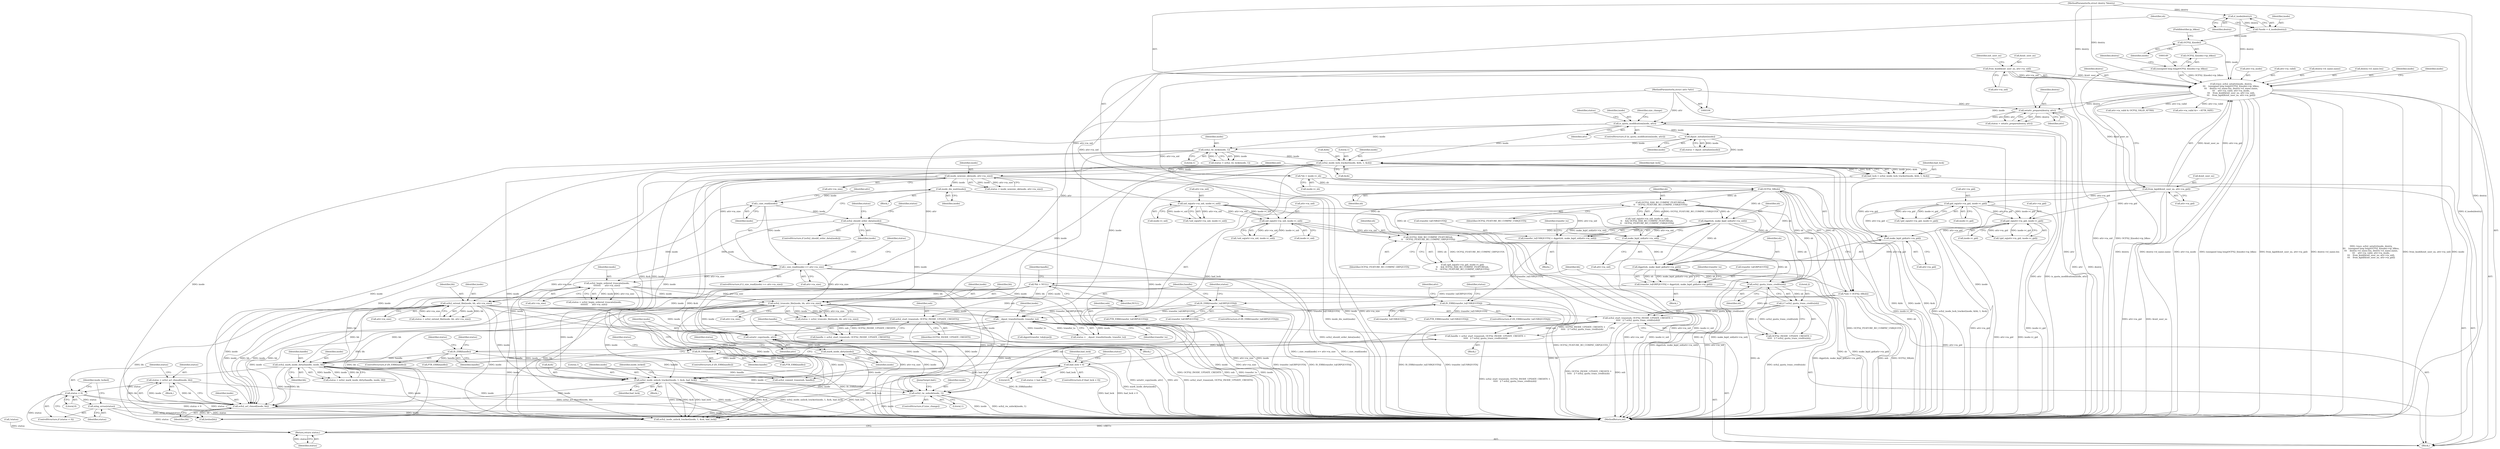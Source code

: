 digraph "1_linux_28f5a8a7c033cbf3e32277f4cc9c6afd74f05300@API" {
"1000583" [label="(Call,status = ocfs2_acl_chmod(inode, bh))"];
"1000585" [label="(Call,ocfs2_acl_chmod(inode, bh))"];
"1000309" [label="(Call,ocfs2_begin_ordered_truncate(inode,\n\t\t\t\t\t\t\t\t      attr->ia_size))"];
"1000304" [label="(Call,ocfs2_should_order_data(inode))"];
"1000297" [label="(Call,i_size_read(inode))"];
"1000293" [label="(Call,inode_dio_wait(inode))"];
"1000285" [label="(Call,inode_newsize_ok(inode, attr->ia_size))"];
"1000253" [label="(Call,ocfs2_inode_lock_tracker(inode, &bh, 1, &oh))"];
"1000217" [label="(Call,dquot_initialize(inode))"];
"1000211" [label="(Call,is_quota_modification(inode, attr))"];
"1000145" [label="(Call,trace_ocfs2_setattr(inode, dentry,\n\t\t\t    (unsigned long long)OCFS2_I(inode)->ip_blkno,\n\t\t\t    dentry->d_name.len, dentry->d_name.name,\n\t\t\t    attr->ia_valid, attr->ia_mode,\n\t\t\t    from_kuid(&init_user_ns, attr->ia_uid),\n\t\t\t    from_kgid(&init_user_ns, attr->ia_gid)))"];
"1000151" [label="(Call,OCFS2_I(inode))"];
"1000118" [label="(Call,*inode = d_inode(dentry))"];
"1000120" [label="(Call,d_inode(dentry))"];
"1000105" [label="(MethodParameterIn,struct dentry *dentry)"];
"1000148" [label="(Call,(unsigned long long)OCFS2_I(inode)->ip_blkno)"];
"1000170" [label="(Call,from_kuid(&init_user_ns, attr->ia_uid))"];
"1000176" [label="(Call,from_kgid(&init_user_ns, attr->ia_gid))"];
"1000203" [label="(Call,setattr_prepare(dentry, attr))"];
"1000106" [label="(MethodParameterIn,struct iattr *attr)"];
"1000240" [label="(Call,ocfs2_rw_lock(inode, 1))"];
"1000296" [label="(Call,i_size_read(inode) >= attr->ia_size)"];
"1000556" [label="(Call,ocfs2_rw_unlock(inode, 1))"];
"1000328" [label="(Call,ocfs2_extend_file(inode, bh, attr->ia_size))"];
"1000134" [label="(Call,*bh = NULL)"];
"1000524" [label="(Call,ocfs2_mark_inode_dirty(handle, inode, bh))"];
"1000479" [label="(Call,IS_ERR(handle))"];
"1000468" [label="(Call,handle = ocfs2_start_trans(osb, OCFS2_INODE_UPDATE_CREDITS +\n\t\t\t\t\t   2 * ocfs2_quota_trans_credits(sb)))"];
"1000470" [label="(Call,ocfs2_start_trans(osb, OCFS2_INODE_UPDATE_CREDITS +\n\t\t\t\t\t   2 * ocfs2_quota_trans_credits(sb)))"];
"1000129" [label="(Call,*osb = OCFS2_SB(sb))"];
"1000131" [label="(Call,OCFS2_SB(sb))"];
"1000123" [label="(Call,*sb = inode->i_sb)"];
"1000474" [label="(Call,2 * ocfs2_quota_trans_credits(sb))"];
"1000476" [label="(Call,ocfs2_quota_trans_credits(sb))"];
"1000441" [label="(Call,OCFS2_HAS_RO_COMPAT_FEATURE(sb,\n\t\t    OCFS2_FEATURE_RO_COMPAT_GRPQUOTA))"];
"1000398" [label="(Call,OCFS2_HAS_RO_COMPAT_FEATURE(sb,\n\t\t    OCFS2_FEATURE_RO_COMPAT_USRQUOTA))"];
"1000406" [label="(Call,dqget(sb, make_kqid_uid(attr->ia_uid)))"];
"1000408" [label="(Call,make_kqid_uid(attr->ia_uid))"];
"1000360" [label="(Call,uid_eq(attr->ia_uid, inode->i_uid))"];
"1000391" [label="(Call,uid_eq(attr->ia_uid, inode->i_uid))"];
"1000449" [label="(Call,dqget(sb, make_kqid_gid(attr->ia_gid)))"];
"1000451" [label="(Call,make_kqid_gid(attr->ia_gid))"];
"1000374" [label="(Call,gid_eq(attr->ia_gid, inode->i_gid))"];
"1000434" [label="(Call,gid_eq(attr->ia_gid, inode->i_gid))"];
"1000507" [label="(Call,IS_ERR(handle))"];
"1000501" [label="(Call,handle = ocfs2_start_trans(osb, OCFS2_INODE_UPDATE_CREDITS))"];
"1000503" [label="(Call,ocfs2_start_trans(osb, OCFS2_INODE_UPDATE_CREDITS))"];
"1000520" [label="(Call,mark_inode_dirty(inode))"];
"1000517" [label="(Call,setattr_copy(inode, attr))"];
"1000491" [label="(Call,__dquot_transfer(inode, transfer_to))"];
"1000319" [label="(Call,ocfs2_truncate_file(inode, bh, attr->ia_size))"];
"1000456" [label="(Call,IS_ERR(transfer_to[GRPQUOTA]))"];
"1000445" [label="(Call,transfer_to[GRPQUOTA] = dqget(sb, make_kqid_gid(attr->ia_gid)))"];
"1000413" [label="(Call,IS_ERR(transfer_to[USRQUOTA]))"];
"1000402" [label="(Call,transfer_to[USRQUOTA] = dqget(sb, make_kqid_uid(attr->ia_uid)))"];
"1000544" [label="(Call,ocfs2_inode_unlock_tracker(inode, 1, &oh, had_lock))"];
"1000261" [label="(Call,had_lock < 0)"];
"1000251" [label="(Call,had_lock = ocfs2_inode_lock_tracker(inode, &bh, 1, &oh))"];
"1000589" [label="(Call,status < 0)"];
"1000592" [label="(Call,mlog_errno(status))"];
"1000604" [label="(Return,return status;)"];
"1000251" [label="(Call,had_lock = ocfs2_inode_lock_tracker(inode, &bh, 1, &oh))"];
"1000331" [label="(Call,attr->ia_size)"];
"1000105" [label="(MethodParameterIn,struct dentry *dentry)"];
"1000506" [label="(ControlStructure,if (IS_ERR(handle)))"];
"1000374" [label="(Call,gid_eq(attr->ia_gid, inode->i_gid))"];
"1000391" [label="(Call,uid_eq(attr->ia_uid, inode->i_uid))"];
"1000124" [label="(Identifier,sb)"];
"1000131" [label="(Call,OCFS2_SB(sb))"];
"1000502" [label="(Identifier,handle)"];
"1000171" [label="(Call,&init_user_ns)"];
"1000490" [label="(Identifier,status)"];
"1000107" [label="(Block,)"];
"1000470" [label="(Call,ocfs2_start_trans(osb, OCFS2_INODE_UPDATE_CREDITS +\n\t\t\t\t\t   2 * ocfs2_quota_trans_credits(sb)))"];
"1000359" [label="(Call,!uid_eq(attr->ia_uid, inode->i_uid))"];
"1000569" [label="(Call,dqput(transfer_to[qtype]))"];
"1000478" [label="(ControlStructure,if (IS_ERR(handle)))"];
"1000585" [label="(Call,ocfs2_acl_chmod(inode, bh))"];
"1000297" [label="(Call,i_size_read(inode))"];
"1000389" [label="(Call,!uid_eq(attr->ia_uid, inode->i_uid)\n\t\t    && OCFS2_HAS_RO_COMPAT_FEATURE(sb,\n\t\t    OCFS2_FEATURE_RO_COMPAT_USRQUOTA))"];
"1000604" [label="(Return,return status;)"];
"1000303" [label="(ControlStructure,if (ocfs2_should_order_data(inode)))"];
"1000373" [label="(Call,!gid_eq(attr->ia_gid, inode->i_gid))"];
"1000296" [label="(Call,i_size_read(inode) >= attr->ia_size)"];
"1000419" [label="(Identifier,status)"];
"1000258" [label="(Call,&oh)"];
"1000125" [label="(Call,inode->i_sb)"];
"1000375" [label="(Call,attr->ia_gid)"];
"1000252" [label="(Identifier,had_lock)"];
"1000151" [label="(Call,OCFS2_I(inode))"];
"1000483" [label="(Identifier,status)"];
"1000176" [label="(Call,from_kgid(&init_user_ns, attr->ia_gid))"];
"1000130" [label="(Identifier,osb)"];
"1000500" [label="(Block,)"];
"1000150" [label="(Call,OCFS2_I(inode)->ip_blkno)"];
"1000309" [label="(Call,ocfs2_begin_ordered_truncate(inode,\n\t\t\t\t\t\t\t\t      attr->ia_size))"];
"1000545" [label="(Identifier,inode)"];
"1000135" [label="(Identifier,bh)"];
"1000451" [label="(Call,make_kqid_gid(attr->ia_gid))"];
"1000596" [label="(Call,ocfs2_inode_unlock_tracker(inode, 1, &oh, had_lock))"];
"1000145" [label="(Call,trace_ocfs2_setattr(inode, dentry,\n\t\t\t    (unsigned long long)OCFS2_I(inode)->ip_blkno,\n\t\t\t    dentry->d_name.len, dentry->d_name.name,\n\t\t\t    attr->ia_valid, attr->ia_mode,\n\t\t\t    from_kuid(&init_user_ns, attr->ia_uid),\n\t\t\t    from_kgid(&init_user_ns, attr->ia_gid)))"];
"1000167" [label="(Call,attr->ia_mode)"];
"1000390" [label="(Call,!uid_eq(attr->ia_uid, inode->i_uid))"];
"1000395" [label="(Call,inode->i_uid)"];
"1000399" [label="(Identifier,sb)"];
"1000241" [label="(Identifier,inode)"];
"1000215" [label="(Call,status = dquot_initialize(inode))"];
"1000420" [label="(Call,PTR_ERR(transfer_to[USRQUOTA]))"];
"1000266" [label="(Identifier,status)"];
"1000558" [label="(Literal,1)"];
"1000588" [label="(ControlStructure,if (status < 0))"];
"1000177" [label="(Call,&init_user_ns)"];
"1000445" [label="(Call,transfer_to[GRPQUOTA] = dqget(sb, make_kqid_gid(attr->ia_gid)))"];
"1000263" [label="(Literal,0)"];
"1000305" [label="(Identifier,inode)"];
"1000194" [label="(Call,attr->ia_valid & OCFS2_VALID_ATTRS)"];
"1000330" [label="(Identifier,bh)"];
"1000441" [label="(Call,OCFS2_HAS_RO_COMPAT_FEATURE(sb,\n\t\t    OCFS2_FEATURE_RO_COMPAT_GRPQUOTA))"];
"1000484" [label="(Call,PTR_ERR(handle))"];
"1000282" [label="(Block,)"];
"1000285" [label="(Call,inode_newsize_ok(inode, attr->ia_size))"];
"1000408" [label="(Call,make_kqid_uid(attr->ia_uid))"];
"1000164" [label="(Call,attr->ia_valid)"];
"1000584" [label="(Identifier,status)"];
"1000520" [label="(Call,mark_inode_dirty(inode))"];
"1000554" [label="(ControlStructure,if (size_change))"];
"1000476" [label="(Call,ocfs2_quota_trans_credits(sb))"];
"1000412" [label="(ControlStructure,if (IS_ERR(transfer_to[USRQUOTA])))"];
"1000213" [label="(Identifier,attr)"];
"1000409" [label="(Call,attr->ia_uid)"];
"1000519" [label="(Identifier,attr)"];
"1000159" [label="(Call,dentry->d_name.name)"];
"1000457" [label="(Call,transfer_to[GRPQUOTA])"];
"1000438" [label="(Call,inode->i_gid)"];
"1000443" [label="(Identifier,OCFS2_FEATURE_RO_COMPAT_GRPQUOTA)"];
"1000559" [label="(JumpTarget,bail:)"];
"1000392" [label="(Call,attr->ia_uid)"];
"1000469" [label="(Identifier,handle)"];
"1000591" [label="(Literal,0)"];
"1000556" [label="(Call,ocfs2_rw_unlock(inode, 1))"];
"1000311" [label="(Call,attr->ia_size)"];
"1000265" [label="(Call,status = had_lock)"];
"1000255" [label="(Call,&bh)"];
"1000187" [label="(Call,attr->ia_valid &= ~ATTR_SIZE)"];
"1000435" [label="(Call,attr->ia_gid)"];
"1000551" [label="(Identifier,inode_locked)"];
"1000204" [label="(Identifier,dentry)"];
"1000480" [label="(Identifier,handle)"];
"1000308" [label="(Identifier,status)"];
"1000119" [label="(Identifier,inode)"];
"1000295" [label="(ControlStructure,if (i_size_read(inode) >= attr->ia_size))"];
"1000489" [label="(Call,status = __dquot_transfer(inode, transfer_to))"];
"1000434" [label="(Call,gid_eq(attr->ia_gid, inode->i_gid))"];
"1000501" [label="(Call,handle = ocfs2_start_trans(osb, OCFS2_INODE_UPDATE_CREDITS))"];
"1000606" [label="(MethodReturn,int)"];
"1000518" [label="(Identifier,inode)"];
"1000329" [label="(Identifier,inode)"];
"1000260" [label="(ControlStructure,if (had_lock < 0))"];
"1000154" [label="(Call,dentry->d_name.len)"];
"1000293" [label="(Call,inode_dio_wait(inode))"];
"1000414" [label="(Call,transfer_to[USRQUOTA])"];
"1000307" [label="(Call,status = ocfs2_begin_ordered_truncate(inode,\n\t\t\t\t\t\t\t\t      attr->ia_size))"];
"1000592" [label="(Call,mlog_errno(status))"];
"1000477" [label="(Identifier,sb)"];
"1000152" [label="(Identifier,inode)"];
"1000455" [label="(ControlStructure,if (IS_ERR(transfer_to[GRPQUOTA])))"];
"1000595" [label="(Identifier,inode_locked)"];
"1000300" [label="(Identifier,attr)"];
"1000240" [label="(Call,ocfs2_rw_lock(inode, 1))"];
"1000582" [label="(Block,)"];
"1000212" [label="(Identifier,inode)"];
"1000304" [label="(Call,ocfs2_should_order_data(inode))"];
"1000153" [label="(FieldIdentifier,ip_blkno)"];
"1000475" [label="(Literal,2)"];
"1000527" [label="(Identifier,bh)"];
"1000575" [label="(Call,!status)"];
"1000433" [label="(Call,!gid_eq(attr->ia_gid, inode->i_gid))"];
"1000121" [label="(Identifier,dentry)"];
"1000146" [label="(Identifier,inode)"];
"1000526" [label="(Identifier,inode)"];
"1000505" [label="(Identifier,OCFS2_INODE_UPDATE_CREDITS)"];
"1000120" [label="(Call,d_inode(dentry))"];
"1000310" [label="(Identifier,inode)"];
"1000224" [label="(Identifier,size_change)"];
"1000535" [label="(Call,ocfs2_commit_trans(osb, handle))"];
"1000185" [label="(Identifier,inode)"];
"1000479" [label="(Call,IS_ERR(handle))"];
"1000547" [label="(Call,&oh)"];
"1000602" [label="(Call,brelse(bh))"];
"1000129" [label="(Call,*osb = OCFS2_SB(sb))"];
"1000218" [label="(Identifier,inode)"];
"1000361" [label="(Call,attr->ia_uid)"];
"1000492" [label="(Identifier,inode)"];
"1000522" [label="(Call,status = ocfs2_mark_inode_dirty(handle, inode, bh))"];
"1000261" [label="(Call,had_lock < 0)"];
"1000557" [label="(Identifier,inode)"];
"1000298" [label="(Identifier,inode)"];
"1000406" [label="(Call,dqget(sb, make_kqid_uid(attr->ia_uid)))"];
"1000456" [label="(Call,IS_ERR(transfer_to[GRPQUOTA]))"];
"1000503" [label="(Call,ocfs2_start_trans(osb, OCFS2_INODE_UPDATE_CREDITS))"];
"1000474" [label="(Call,2 * ocfs2_quota_trans_credits(sb))"];
"1000401" [label="(Block,)"];
"1000378" [label="(Call,inode->i_gid)"];
"1000493" [label="(Identifier,transfer_to)"];
"1000283" [label="(Call,status = inode_newsize_ok(inode, attr->ia_size))"];
"1000319" [label="(Call,ocfs2_truncate_file(inode, bh, attr->ia_size))"];
"1000106" [label="(MethodParameterIn,struct iattr *attr)"];
"1000134" [label="(Call,*bh = NULL)"];
"1000446" [label="(Call,transfer_to[GRPQUOTA])"];
"1000463" [label="(Call,PTR_ERR(transfer_to[GRPQUOTA]))"];
"1000271" [label="(Identifier,had_lock)"];
"1000504" [label="(Identifier,osb)"];
"1000398" [label="(Call,OCFS2_HAS_RO_COMPAT_FEATURE(sb,\n\t\t    OCFS2_FEATURE_RO_COMPAT_USRQUOTA))"];
"1000462" [label="(Identifier,status)"];
"1000586" [label="(Identifier,inode)"];
"1000147" [label="(Identifier,dentry)"];
"1000327" [label="(Identifier,status)"];
"1000472" [label="(Call,OCFS2_INODE_UPDATE_CREDITS +\n\t\t\t\t\t   2 * ocfs2_quota_trans_credits(sb))"];
"1000123" [label="(Call,*sb = inode->i_sb)"];
"1000148" [label="(Call,(unsigned long long)OCFS2_I(inode)->ip_blkno)"];
"1000238" [label="(Call,status = ocfs2_rw_lock(inode, 1))"];
"1000262" [label="(Identifier,had_lock)"];
"1000458" [label="(Identifier,transfer_to)"];
"1000605" [label="(Identifier,status)"];
"1000415" [label="(Identifier,transfer_to)"];
"1000326" [label="(Call,status = ocfs2_extend_file(inode, bh, attr->ia_size))"];
"1000442" [label="(Identifier,sb)"];
"1000299" [label="(Call,attr->ia_size)"];
"1000139" [label="(Identifier,handle)"];
"1000294" [label="(Identifier,inode)"];
"1000381" [label="(Block,)"];
"1000132" [label="(Identifier,sb)"];
"1000511" [label="(Identifier,status)"];
"1000257" [label="(Literal,1)"];
"1000525" [label="(Identifier,handle)"];
"1000136" [label="(Identifier,NULL)"];
"1000328" [label="(Call,ocfs2_extend_file(inode, bh, attr->ia_size))"];
"1000210" [label="(ControlStructure,if (is_quota_modification(inode, attr)))"];
"1000517" [label="(Call,setattr_copy(inode, attr))"];
"1000242" [label="(Literal,1)"];
"1000201" [label="(Call,status = setattr_prepare(dentry, attr))"];
"1000402" [label="(Call,transfer_to[USRQUOTA] = dqget(sb, make_kqid_uid(attr->ia_uid)))"];
"1000508" [label="(Identifier,handle)"];
"1000179" [label="(Call,attr->ia_gid)"];
"1000491" [label="(Call,__dquot_transfer(inode, transfer_to))"];
"1000178" [label="(Identifier,init_user_ns)"];
"1000471" [label="(Identifier,osb)"];
"1000320" [label="(Identifier,inode)"];
"1000118" [label="(Call,*inode = d_inode(dentry))"];
"1000450" [label="(Identifier,sb)"];
"1000589" [label="(Call,status < 0)"];
"1000593" [label="(Identifier,status)"];
"1000413" [label="(Call,IS_ERR(transfer_to[USRQUOTA]))"];
"1000507" [label="(Call,IS_ERR(handle))"];
"1000318" [label="(Identifier,status)"];
"1000521" [label="(Identifier,inode)"];
"1000317" [label="(Call,status = ocfs2_truncate_file(inode, bh, attr->ia_size))"];
"1000403" [label="(Call,transfer_to[USRQUOTA])"];
"1000549" [label="(Identifier,had_lock)"];
"1000286" [label="(Identifier,inode)"];
"1000216" [label="(Identifier,status)"];
"1000468" [label="(Call,handle = ocfs2_start_trans(osb, OCFS2_INODE_UPDATE_CREDITS +\n\t\t\t\t\t   2 * ocfs2_quota_trans_credits(sb)))"];
"1000583" [label="(Call,status = ocfs2_acl_chmod(inode, bh))"];
"1000205" [label="(Identifier,attr)"];
"1000360" [label="(Call,uid_eq(attr->ia_uid, inode->i_uid))"];
"1000364" [label="(Call,inode->i_uid)"];
"1000590" [label="(Identifier,status)"];
"1000287" [label="(Call,attr->ia_size)"];
"1000156" [label="(Identifier,dentry)"];
"1000512" [label="(Call,PTR_ERR(handle))"];
"1000587" [label="(Identifier,bh)"];
"1000444" [label="(Block,)"];
"1000253" [label="(Call,ocfs2_inode_lock_tracker(inode, &bh, 1, &oh))"];
"1000524" [label="(Call,ocfs2_mark_inode_dirty(handle, inode, bh))"];
"1000203" [label="(Call,setattr_prepare(dentry, attr))"];
"1000452" [label="(Call,attr->ia_gid)"];
"1000543" [label="(Block,)"];
"1000546" [label="(Literal,1)"];
"1000170" [label="(Call,from_kuid(&init_user_ns, attr->ia_uid))"];
"1000400" [label="(Identifier,OCFS2_FEATURE_RO_COMPAT_USRQUOTA)"];
"1000321" [label="(Identifier,bh)"];
"1000254" [label="(Identifier,inode)"];
"1000211" [label="(Call,is_quota_modification(inode, attr))"];
"1000523" [label="(Identifier,status)"];
"1000544" [label="(Call,ocfs2_inode_unlock_tracker(inode, 1, &oh, had_lock))"];
"1000173" [label="(Call,attr->ia_uid)"];
"1000322" [label="(Call,attr->ia_size)"];
"1000217" [label="(Call,dquot_initialize(inode))"];
"1000449" [label="(Call,dqget(sb, make_kqid_gid(attr->ia_gid)))"];
"1000432" [label="(Call,!gid_eq(attr->ia_gid, inode->i_gid)\n\t\t    && OCFS2_HAS_RO_COMPAT_FEATURE(sb,\n\t\t    OCFS2_FEATURE_RO_COMPAT_GRPQUOTA))"];
"1000429" [label="(Identifier,attr)"];
"1000407" [label="(Identifier,sb)"];
"1000583" -> "1000582"  [label="AST: "];
"1000583" -> "1000585"  [label="CFG: "];
"1000584" -> "1000583"  [label="AST: "];
"1000585" -> "1000583"  [label="AST: "];
"1000590" -> "1000583"  [label="CFG: "];
"1000583" -> "1000606"  [label="DDG: ocfs2_acl_chmod(inode, bh)"];
"1000585" -> "1000583"  [label="DDG: inode"];
"1000585" -> "1000583"  [label="DDG: bh"];
"1000583" -> "1000589"  [label="DDG: status"];
"1000585" -> "1000587"  [label="CFG: "];
"1000586" -> "1000585"  [label="AST: "];
"1000587" -> "1000585"  [label="AST: "];
"1000585" -> "1000606"  [label="DDG: inode"];
"1000309" -> "1000585"  [label="DDG: inode"];
"1000285" -> "1000585"  [label="DDG: inode"];
"1000556" -> "1000585"  [label="DDG: inode"];
"1000253" -> "1000585"  [label="DDG: inode"];
"1000328" -> "1000585"  [label="DDG: inode"];
"1000328" -> "1000585"  [label="DDG: bh"];
"1000524" -> "1000585"  [label="DDG: inode"];
"1000524" -> "1000585"  [label="DDG: bh"];
"1000544" -> "1000585"  [label="DDG: inode"];
"1000491" -> "1000585"  [label="DDG: inode"];
"1000319" -> "1000585"  [label="DDG: inode"];
"1000319" -> "1000585"  [label="DDG: bh"];
"1000240" -> "1000585"  [label="DDG: inode"];
"1000134" -> "1000585"  [label="DDG: bh"];
"1000585" -> "1000596"  [label="DDG: inode"];
"1000585" -> "1000602"  [label="DDG: bh"];
"1000309" -> "1000307"  [label="AST: "];
"1000309" -> "1000311"  [label="CFG: "];
"1000310" -> "1000309"  [label="AST: "];
"1000311" -> "1000309"  [label="AST: "];
"1000307" -> "1000309"  [label="CFG: "];
"1000309" -> "1000606"  [label="DDG: inode"];
"1000309" -> "1000606"  [label="DDG: attr->ia_size"];
"1000309" -> "1000307"  [label="DDG: inode"];
"1000309" -> "1000307"  [label="DDG: attr->ia_size"];
"1000304" -> "1000309"  [label="DDG: inode"];
"1000296" -> "1000309"  [label="DDG: attr->ia_size"];
"1000309" -> "1000319"  [label="DDG: inode"];
"1000309" -> "1000319"  [label="DDG: attr->ia_size"];
"1000309" -> "1000544"  [label="DDG: inode"];
"1000309" -> "1000556"  [label="DDG: inode"];
"1000309" -> "1000596"  [label="DDG: inode"];
"1000304" -> "1000303"  [label="AST: "];
"1000304" -> "1000305"  [label="CFG: "];
"1000305" -> "1000304"  [label="AST: "];
"1000308" -> "1000304"  [label="CFG: "];
"1000318" -> "1000304"  [label="CFG: "];
"1000304" -> "1000606"  [label="DDG: ocfs2_should_order_data(inode)"];
"1000297" -> "1000304"  [label="DDG: inode"];
"1000304" -> "1000319"  [label="DDG: inode"];
"1000297" -> "1000296"  [label="AST: "];
"1000297" -> "1000298"  [label="CFG: "];
"1000298" -> "1000297"  [label="AST: "];
"1000300" -> "1000297"  [label="CFG: "];
"1000297" -> "1000296"  [label="DDG: inode"];
"1000293" -> "1000297"  [label="DDG: inode"];
"1000297" -> "1000328"  [label="DDG: inode"];
"1000293" -> "1000282"  [label="AST: "];
"1000293" -> "1000294"  [label="CFG: "];
"1000294" -> "1000293"  [label="AST: "];
"1000298" -> "1000293"  [label="CFG: "];
"1000293" -> "1000606"  [label="DDG: inode_dio_wait(inode)"];
"1000285" -> "1000293"  [label="DDG: inode"];
"1000285" -> "1000283"  [label="AST: "];
"1000285" -> "1000287"  [label="CFG: "];
"1000286" -> "1000285"  [label="AST: "];
"1000287" -> "1000285"  [label="AST: "];
"1000283" -> "1000285"  [label="CFG: "];
"1000285" -> "1000606"  [label="DDG: inode"];
"1000285" -> "1000606"  [label="DDG: attr->ia_size"];
"1000285" -> "1000283"  [label="DDG: inode"];
"1000285" -> "1000283"  [label="DDG: attr->ia_size"];
"1000253" -> "1000285"  [label="DDG: inode"];
"1000285" -> "1000296"  [label="DDG: attr->ia_size"];
"1000285" -> "1000544"  [label="DDG: inode"];
"1000285" -> "1000556"  [label="DDG: inode"];
"1000285" -> "1000596"  [label="DDG: inode"];
"1000253" -> "1000251"  [label="AST: "];
"1000253" -> "1000258"  [label="CFG: "];
"1000254" -> "1000253"  [label="AST: "];
"1000255" -> "1000253"  [label="AST: "];
"1000257" -> "1000253"  [label="AST: "];
"1000258" -> "1000253"  [label="AST: "];
"1000251" -> "1000253"  [label="CFG: "];
"1000253" -> "1000606"  [label="DDG: &bh"];
"1000253" -> "1000606"  [label="DDG: inode"];
"1000253" -> "1000606"  [label="DDG: &oh"];
"1000253" -> "1000251"  [label="DDG: inode"];
"1000253" -> "1000251"  [label="DDG: &bh"];
"1000253" -> "1000251"  [label="DDG: 1"];
"1000253" -> "1000251"  [label="DDG: &oh"];
"1000217" -> "1000253"  [label="DDG: inode"];
"1000211" -> "1000253"  [label="DDG: inode"];
"1000240" -> "1000253"  [label="DDG: inode"];
"1000253" -> "1000491"  [label="DDG: inode"];
"1000253" -> "1000517"  [label="DDG: inode"];
"1000253" -> "1000544"  [label="DDG: inode"];
"1000253" -> "1000544"  [label="DDG: &oh"];
"1000253" -> "1000556"  [label="DDG: inode"];
"1000253" -> "1000596"  [label="DDG: inode"];
"1000253" -> "1000596"  [label="DDG: &oh"];
"1000217" -> "1000215"  [label="AST: "];
"1000217" -> "1000218"  [label="CFG: "];
"1000218" -> "1000217"  [label="AST: "];
"1000215" -> "1000217"  [label="CFG: "];
"1000217" -> "1000606"  [label="DDG: inode"];
"1000217" -> "1000215"  [label="DDG: inode"];
"1000211" -> "1000217"  [label="DDG: inode"];
"1000217" -> "1000240"  [label="DDG: inode"];
"1000211" -> "1000210"  [label="AST: "];
"1000211" -> "1000213"  [label="CFG: "];
"1000212" -> "1000211"  [label="AST: "];
"1000213" -> "1000211"  [label="AST: "];
"1000216" -> "1000211"  [label="CFG: "];
"1000224" -> "1000211"  [label="CFG: "];
"1000211" -> "1000606"  [label="DDG: attr"];
"1000211" -> "1000606"  [label="DDG: is_quota_modification(inode, attr)"];
"1000145" -> "1000211"  [label="DDG: inode"];
"1000203" -> "1000211"  [label="DDG: attr"];
"1000106" -> "1000211"  [label="DDG: attr"];
"1000211" -> "1000240"  [label="DDG: inode"];
"1000211" -> "1000517"  [label="DDG: attr"];
"1000145" -> "1000107"  [label="AST: "];
"1000145" -> "1000176"  [label="CFG: "];
"1000146" -> "1000145"  [label="AST: "];
"1000147" -> "1000145"  [label="AST: "];
"1000148" -> "1000145"  [label="AST: "];
"1000154" -> "1000145"  [label="AST: "];
"1000159" -> "1000145"  [label="AST: "];
"1000164" -> "1000145"  [label="AST: "];
"1000167" -> "1000145"  [label="AST: "];
"1000170" -> "1000145"  [label="AST: "];
"1000176" -> "1000145"  [label="AST: "];
"1000185" -> "1000145"  [label="CFG: "];
"1000145" -> "1000606"  [label="DDG: dentry->d_name.name"];
"1000145" -> "1000606"  [label="DDG: attr->ia_mode"];
"1000145" -> "1000606"  [label="DDG: (unsigned long long)OCFS2_I(inode)->ip_blkno"];
"1000145" -> "1000606"  [label="DDG: from_kgid(&init_user_ns, attr->ia_gid)"];
"1000145" -> "1000606"  [label="DDG: dentry->d_name.len"];
"1000145" -> "1000606"  [label="DDG: trace_ocfs2_setattr(inode, dentry,\n\t\t\t    (unsigned long long)OCFS2_I(inode)->ip_blkno,\n\t\t\t    dentry->d_name.len, dentry->d_name.name,\n\t\t\t    attr->ia_valid, attr->ia_mode,\n\t\t\t    from_kuid(&init_user_ns, attr->ia_uid),\n\t\t\t    from_kgid(&init_user_ns, attr->ia_gid))"];
"1000145" -> "1000606"  [label="DDG: from_kuid(&init_user_ns, attr->ia_uid)"];
"1000145" -> "1000606"  [label="DDG: inode"];
"1000145" -> "1000606"  [label="DDG: dentry"];
"1000151" -> "1000145"  [label="DDG: inode"];
"1000120" -> "1000145"  [label="DDG: dentry"];
"1000105" -> "1000145"  [label="DDG: dentry"];
"1000148" -> "1000145"  [label="DDG: OCFS2_I(inode)->ip_blkno"];
"1000170" -> "1000145"  [label="DDG: &init_user_ns"];
"1000170" -> "1000145"  [label="DDG: attr->ia_uid"];
"1000176" -> "1000145"  [label="DDG: &init_user_ns"];
"1000176" -> "1000145"  [label="DDG: attr->ia_gid"];
"1000145" -> "1000187"  [label="DDG: attr->ia_valid"];
"1000145" -> "1000194"  [label="DDG: attr->ia_valid"];
"1000145" -> "1000203"  [label="DDG: dentry"];
"1000151" -> "1000150"  [label="AST: "];
"1000151" -> "1000152"  [label="CFG: "];
"1000152" -> "1000151"  [label="AST: "];
"1000153" -> "1000151"  [label="CFG: "];
"1000118" -> "1000151"  [label="DDG: inode"];
"1000118" -> "1000107"  [label="AST: "];
"1000118" -> "1000120"  [label="CFG: "];
"1000119" -> "1000118"  [label="AST: "];
"1000120" -> "1000118"  [label="AST: "];
"1000124" -> "1000118"  [label="CFG: "];
"1000118" -> "1000606"  [label="DDG: d_inode(dentry)"];
"1000120" -> "1000118"  [label="DDG: dentry"];
"1000120" -> "1000121"  [label="CFG: "];
"1000121" -> "1000120"  [label="AST: "];
"1000105" -> "1000120"  [label="DDG: dentry"];
"1000105" -> "1000104"  [label="AST: "];
"1000105" -> "1000606"  [label="DDG: dentry"];
"1000105" -> "1000203"  [label="DDG: dentry"];
"1000148" -> "1000150"  [label="CFG: "];
"1000149" -> "1000148"  [label="AST: "];
"1000150" -> "1000148"  [label="AST: "];
"1000156" -> "1000148"  [label="CFG: "];
"1000148" -> "1000606"  [label="DDG: OCFS2_I(inode)->ip_blkno"];
"1000170" -> "1000173"  [label="CFG: "];
"1000171" -> "1000170"  [label="AST: "];
"1000173" -> "1000170"  [label="AST: "];
"1000178" -> "1000170"  [label="CFG: "];
"1000170" -> "1000606"  [label="DDG: attr->ia_uid"];
"1000170" -> "1000176"  [label="DDG: &init_user_ns"];
"1000170" -> "1000360"  [label="DDG: attr->ia_uid"];
"1000170" -> "1000391"  [label="DDG: attr->ia_uid"];
"1000170" -> "1000408"  [label="DDG: attr->ia_uid"];
"1000176" -> "1000179"  [label="CFG: "];
"1000177" -> "1000176"  [label="AST: "];
"1000179" -> "1000176"  [label="AST: "];
"1000176" -> "1000606"  [label="DDG: attr->ia_gid"];
"1000176" -> "1000606"  [label="DDG: &init_user_ns"];
"1000176" -> "1000374"  [label="DDG: attr->ia_gid"];
"1000176" -> "1000434"  [label="DDG: attr->ia_gid"];
"1000176" -> "1000451"  [label="DDG: attr->ia_gid"];
"1000203" -> "1000201"  [label="AST: "];
"1000203" -> "1000205"  [label="CFG: "];
"1000204" -> "1000203"  [label="AST: "];
"1000205" -> "1000203"  [label="AST: "];
"1000201" -> "1000203"  [label="CFG: "];
"1000203" -> "1000606"  [label="DDG: attr"];
"1000203" -> "1000606"  [label="DDG: dentry"];
"1000203" -> "1000201"  [label="DDG: dentry"];
"1000203" -> "1000201"  [label="DDG: attr"];
"1000106" -> "1000203"  [label="DDG: attr"];
"1000106" -> "1000104"  [label="AST: "];
"1000106" -> "1000606"  [label="DDG: attr"];
"1000106" -> "1000517"  [label="DDG: attr"];
"1000240" -> "1000238"  [label="AST: "];
"1000240" -> "1000242"  [label="CFG: "];
"1000241" -> "1000240"  [label="AST: "];
"1000242" -> "1000240"  [label="AST: "];
"1000238" -> "1000240"  [label="CFG: "];
"1000240" -> "1000606"  [label="DDG: inode"];
"1000240" -> "1000238"  [label="DDG: inode"];
"1000240" -> "1000238"  [label="DDG: 1"];
"1000240" -> "1000596"  [label="DDG: inode"];
"1000296" -> "1000295"  [label="AST: "];
"1000296" -> "1000299"  [label="CFG: "];
"1000299" -> "1000296"  [label="AST: "];
"1000305" -> "1000296"  [label="CFG: "];
"1000327" -> "1000296"  [label="CFG: "];
"1000296" -> "1000606"  [label="DDG: i_size_read(inode) >= attr->ia_size"];
"1000296" -> "1000606"  [label="DDG: i_size_read(inode)"];
"1000296" -> "1000319"  [label="DDG: attr->ia_size"];
"1000296" -> "1000328"  [label="DDG: attr->ia_size"];
"1000556" -> "1000554"  [label="AST: "];
"1000556" -> "1000558"  [label="CFG: "];
"1000557" -> "1000556"  [label="AST: "];
"1000558" -> "1000556"  [label="AST: "];
"1000559" -> "1000556"  [label="CFG: "];
"1000556" -> "1000606"  [label="DDG: inode"];
"1000556" -> "1000606"  [label="DDG: ocfs2_rw_unlock(inode, 1)"];
"1000328" -> "1000556"  [label="DDG: inode"];
"1000524" -> "1000556"  [label="DDG: inode"];
"1000544" -> "1000556"  [label="DDG: inode"];
"1000491" -> "1000556"  [label="DDG: inode"];
"1000319" -> "1000556"  [label="DDG: inode"];
"1000556" -> "1000596"  [label="DDG: inode"];
"1000328" -> "1000326"  [label="AST: "];
"1000328" -> "1000331"  [label="CFG: "];
"1000329" -> "1000328"  [label="AST: "];
"1000330" -> "1000328"  [label="AST: "];
"1000331" -> "1000328"  [label="AST: "];
"1000326" -> "1000328"  [label="CFG: "];
"1000328" -> "1000606"  [label="DDG: attr->ia_size"];
"1000328" -> "1000606"  [label="DDG: inode"];
"1000328" -> "1000326"  [label="DDG: inode"];
"1000328" -> "1000326"  [label="DDG: bh"];
"1000328" -> "1000326"  [label="DDG: attr->ia_size"];
"1000134" -> "1000328"  [label="DDG: bh"];
"1000328" -> "1000491"  [label="DDG: inode"];
"1000328" -> "1000517"  [label="DDG: inode"];
"1000328" -> "1000524"  [label="DDG: bh"];
"1000328" -> "1000544"  [label="DDG: inode"];
"1000328" -> "1000596"  [label="DDG: inode"];
"1000328" -> "1000602"  [label="DDG: bh"];
"1000134" -> "1000107"  [label="AST: "];
"1000134" -> "1000136"  [label="CFG: "];
"1000135" -> "1000134"  [label="AST: "];
"1000136" -> "1000134"  [label="AST: "];
"1000139" -> "1000134"  [label="CFG: "];
"1000134" -> "1000606"  [label="DDG: bh"];
"1000134" -> "1000319"  [label="DDG: bh"];
"1000134" -> "1000524"  [label="DDG: bh"];
"1000134" -> "1000602"  [label="DDG: bh"];
"1000524" -> "1000522"  [label="AST: "];
"1000524" -> "1000527"  [label="CFG: "];
"1000525" -> "1000524"  [label="AST: "];
"1000526" -> "1000524"  [label="AST: "];
"1000527" -> "1000524"  [label="AST: "];
"1000522" -> "1000524"  [label="CFG: "];
"1000524" -> "1000606"  [label="DDG: inode"];
"1000524" -> "1000522"  [label="DDG: handle"];
"1000524" -> "1000522"  [label="DDG: inode"];
"1000524" -> "1000522"  [label="DDG: bh"];
"1000479" -> "1000524"  [label="DDG: handle"];
"1000507" -> "1000524"  [label="DDG: handle"];
"1000520" -> "1000524"  [label="DDG: inode"];
"1000319" -> "1000524"  [label="DDG: bh"];
"1000524" -> "1000535"  [label="DDG: handle"];
"1000524" -> "1000544"  [label="DDG: inode"];
"1000524" -> "1000596"  [label="DDG: inode"];
"1000524" -> "1000602"  [label="DDG: bh"];
"1000479" -> "1000478"  [label="AST: "];
"1000479" -> "1000480"  [label="CFG: "];
"1000480" -> "1000479"  [label="AST: "];
"1000483" -> "1000479"  [label="CFG: "];
"1000490" -> "1000479"  [label="CFG: "];
"1000479" -> "1000606"  [label="DDG: IS_ERR(handle)"];
"1000468" -> "1000479"  [label="DDG: handle"];
"1000479" -> "1000484"  [label="DDG: handle"];
"1000479" -> "1000535"  [label="DDG: handle"];
"1000468" -> "1000381"  [label="AST: "];
"1000468" -> "1000470"  [label="CFG: "];
"1000469" -> "1000468"  [label="AST: "];
"1000470" -> "1000468"  [label="AST: "];
"1000480" -> "1000468"  [label="CFG: "];
"1000468" -> "1000606"  [label="DDG: ocfs2_start_trans(osb, OCFS2_INODE_UPDATE_CREDITS +\n\t\t\t\t\t   2 * ocfs2_quota_trans_credits(sb))"];
"1000470" -> "1000468"  [label="DDG: osb"];
"1000470" -> "1000468"  [label="DDG: OCFS2_INODE_UPDATE_CREDITS +\n\t\t\t\t\t   2 * ocfs2_quota_trans_credits(sb)"];
"1000470" -> "1000472"  [label="CFG: "];
"1000471" -> "1000470"  [label="AST: "];
"1000472" -> "1000470"  [label="AST: "];
"1000470" -> "1000606"  [label="DDG: OCFS2_INODE_UPDATE_CREDITS +\n\t\t\t\t\t   2 * ocfs2_quota_trans_credits(sb)"];
"1000470" -> "1000606"  [label="DDG: osb"];
"1000129" -> "1000470"  [label="DDG: osb"];
"1000474" -> "1000470"  [label="DDG: 2"];
"1000474" -> "1000470"  [label="DDG: ocfs2_quota_trans_credits(sb)"];
"1000470" -> "1000535"  [label="DDG: osb"];
"1000129" -> "1000107"  [label="AST: "];
"1000129" -> "1000131"  [label="CFG: "];
"1000130" -> "1000129"  [label="AST: "];
"1000131" -> "1000129"  [label="AST: "];
"1000135" -> "1000129"  [label="CFG: "];
"1000129" -> "1000606"  [label="DDG: osb"];
"1000129" -> "1000606"  [label="DDG: OCFS2_SB(sb)"];
"1000131" -> "1000129"  [label="DDG: sb"];
"1000129" -> "1000503"  [label="DDG: osb"];
"1000131" -> "1000132"  [label="CFG: "];
"1000132" -> "1000131"  [label="AST: "];
"1000131" -> "1000606"  [label="DDG: sb"];
"1000123" -> "1000131"  [label="DDG: sb"];
"1000131" -> "1000398"  [label="DDG: sb"];
"1000131" -> "1000406"  [label="DDG: sb"];
"1000131" -> "1000441"  [label="DDG: sb"];
"1000131" -> "1000449"  [label="DDG: sb"];
"1000131" -> "1000476"  [label="DDG: sb"];
"1000123" -> "1000107"  [label="AST: "];
"1000123" -> "1000125"  [label="CFG: "];
"1000124" -> "1000123"  [label="AST: "];
"1000125" -> "1000123"  [label="AST: "];
"1000130" -> "1000123"  [label="CFG: "];
"1000123" -> "1000606"  [label="DDG: inode->i_sb"];
"1000474" -> "1000472"  [label="AST: "];
"1000474" -> "1000476"  [label="CFG: "];
"1000475" -> "1000474"  [label="AST: "];
"1000476" -> "1000474"  [label="AST: "];
"1000472" -> "1000474"  [label="CFG: "];
"1000474" -> "1000606"  [label="DDG: ocfs2_quota_trans_credits(sb)"];
"1000474" -> "1000472"  [label="DDG: 2"];
"1000474" -> "1000472"  [label="DDG: ocfs2_quota_trans_credits(sb)"];
"1000476" -> "1000474"  [label="DDG: sb"];
"1000476" -> "1000477"  [label="CFG: "];
"1000477" -> "1000476"  [label="AST: "];
"1000476" -> "1000606"  [label="DDG: sb"];
"1000441" -> "1000476"  [label="DDG: sb"];
"1000449" -> "1000476"  [label="DDG: sb"];
"1000398" -> "1000476"  [label="DDG: sb"];
"1000406" -> "1000476"  [label="DDG: sb"];
"1000441" -> "1000432"  [label="AST: "];
"1000441" -> "1000443"  [label="CFG: "];
"1000442" -> "1000441"  [label="AST: "];
"1000443" -> "1000441"  [label="AST: "];
"1000432" -> "1000441"  [label="CFG: "];
"1000441" -> "1000606"  [label="DDG: OCFS2_FEATURE_RO_COMPAT_GRPQUOTA"];
"1000441" -> "1000432"  [label="DDG: sb"];
"1000441" -> "1000432"  [label="DDG: OCFS2_FEATURE_RO_COMPAT_GRPQUOTA"];
"1000398" -> "1000441"  [label="DDG: sb"];
"1000406" -> "1000441"  [label="DDG: sb"];
"1000441" -> "1000449"  [label="DDG: sb"];
"1000398" -> "1000389"  [label="AST: "];
"1000398" -> "1000400"  [label="CFG: "];
"1000399" -> "1000398"  [label="AST: "];
"1000400" -> "1000398"  [label="AST: "];
"1000389" -> "1000398"  [label="CFG: "];
"1000398" -> "1000606"  [label="DDG: OCFS2_FEATURE_RO_COMPAT_USRQUOTA"];
"1000398" -> "1000389"  [label="DDG: sb"];
"1000398" -> "1000389"  [label="DDG: OCFS2_FEATURE_RO_COMPAT_USRQUOTA"];
"1000398" -> "1000406"  [label="DDG: sb"];
"1000398" -> "1000449"  [label="DDG: sb"];
"1000406" -> "1000402"  [label="AST: "];
"1000406" -> "1000408"  [label="CFG: "];
"1000407" -> "1000406"  [label="AST: "];
"1000408" -> "1000406"  [label="AST: "];
"1000402" -> "1000406"  [label="CFG: "];
"1000406" -> "1000606"  [label="DDG: sb"];
"1000406" -> "1000606"  [label="DDG: make_kqid_uid(attr->ia_uid)"];
"1000406" -> "1000402"  [label="DDG: sb"];
"1000406" -> "1000402"  [label="DDG: make_kqid_uid(attr->ia_uid)"];
"1000408" -> "1000406"  [label="DDG: attr->ia_uid"];
"1000406" -> "1000449"  [label="DDG: sb"];
"1000408" -> "1000409"  [label="CFG: "];
"1000409" -> "1000408"  [label="AST: "];
"1000408" -> "1000606"  [label="DDG: attr->ia_uid"];
"1000360" -> "1000408"  [label="DDG: attr->ia_uid"];
"1000391" -> "1000408"  [label="DDG: attr->ia_uid"];
"1000360" -> "1000359"  [label="AST: "];
"1000360" -> "1000364"  [label="CFG: "];
"1000361" -> "1000360"  [label="AST: "];
"1000364" -> "1000360"  [label="AST: "];
"1000359" -> "1000360"  [label="CFG: "];
"1000360" -> "1000606"  [label="DDG: attr->ia_uid"];
"1000360" -> "1000606"  [label="DDG: inode->i_uid"];
"1000360" -> "1000359"  [label="DDG: attr->ia_uid"];
"1000360" -> "1000359"  [label="DDG: inode->i_uid"];
"1000360" -> "1000391"  [label="DDG: attr->ia_uid"];
"1000360" -> "1000391"  [label="DDG: inode->i_uid"];
"1000391" -> "1000390"  [label="AST: "];
"1000391" -> "1000395"  [label="CFG: "];
"1000392" -> "1000391"  [label="AST: "];
"1000395" -> "1000391"  [label="AST: "];
"1000390" -> "1000391"  [label="CFG: "];
"1000391" -> "1000606"  [label="DDG: attr->ia_uid"];
"1000391" -> "1000606"  [label="DDG: inode->i_uid"];
"1000391" -> "1000390"  [label="DDG: attr->ia_uid"];
"1000391" -> "1000390"  [label="DDG: inode->i_uid"];
"1000449" -> "1000445"  [label="AST: "];
"1000449" -> "1000451"  [label="CFG: "];
"1000450" -> "1000449"  [label="AST: "];
"1000451" -> "1000449"  [label="AST: "];
"1000445" -> "1000449"  [label="CFG: "];
"1000449" -> "1000606"  [label="DDG: sb"];
"1000449" -> "1000606"  [label="DDG: make_kqid_gid(attr->ia_gid)"];
"1000449" -> "1000445"  [label="DDG: sb"];
"1000449" -> "1000445"  [label="DDG: make_kqid_gid(attr->ia_gid)"];
"1000451" -> "1000449"  [label="DDG: attr->ia_gid"];
"1000451" -> "1000452"  [label="CFG: "];
"1000452" -> "1000451"  [label="AST: "];
"1000451" -> "1000606"  [label="DDG: attr->ia_gid"];
"1000374" -> "1000451"  [label="DDG: attr->ia_gid"];
"1000434" -> "1000451"  [label="DDG: attr->ia_gid"];
"1000374" -> "1000373"  [label="AST: "];
"1000374" -> "1000378"  [label="CFG: "];
"1000375" -> "1000374"  [label="AST: "];
"1000378" -> "1000374"  [label="AST: "];
"1000373" -> "1000374"  [label="CFG: "];
"1000374" -> "1000606"  [label="DDG: attr->ia_gid"];
"1000374" -> "1000606"  [label="DDG: inode->i_gid"];
"1000374" -> "1000373"  [label="DDG: attr->ia_gid"];
"1000374" -> "1000373"  [label="DDG: inode->i_gid"];
"1000374" -> "1000434"  [label="DDG: attr->ia_gid"];
"1000374" -> "1000434"  [label="DDG: inode->i_gid"];
"1000434" -> "1000433"  [label="AST: "];
"1000434" -> "1000438"  [label="CFG: "];
"1000435" -> "1000434"  [label="AST: "];
"1000438" -> "1000434"  [label="AST: "];
"1000433" -> "1000434"  [label="CFG: "];
"1000434" -> "1000606"  [label="DDG: inode->i_gid"];
"1000434" -> "1000606"  [label="DDG: attr->ia_gid"];
"1000434" -> "1000433"  [label="DDG: attr->ia_gid"];
"1000434" -> "1000433"  [label="DDG: inode->i_gid"];
"1000507" -> "1000506"  [label="AST: "];
"1000507" -> "1000508"  [label="CFG: "];
"1000508" -> "1000507"  [label="AST: "];
"1000511" -> "1000507"  [label="CFG: "];
"1000518" -> "1000507"  [label="CFG: "];
"1000507" -> "1000606"  [label="DDG: IS_ERR(handle)"];
"1000501" -> "1000507"  [label="DDG: handle"];
"1000507" -> "1000512"  [label="DDG: handle"];
"1000501" -> "1000500"  [label="AST: "];
"1000501" -> "1000503"  [label="CFG: "];
"1000502" -> "1000501"  [label="AST: "];
"1000503" -> "1000501"  [label="AST: "];
"1000508" -> "1000501"  [label="CFG: "];
"1000501" -> "1000606"  [label="DDG: ocfs2_start_trans(osb, OCFS2_INODE_UPDATE_CREDITS)"];
"1000503" -> "1000501"  [label="DDG: osb"];
"1000503" -> "1000501"  [label="DDG: OCFS2_INODE_UPDATE_CREDITS"];
"1000503" -> "1000505"  [label="CFG: "];
"1000504" -> "1000503"  [label="AST: "];
"1000505" -> "1000503"  [label="AST: "];
"1000503" -> "1000606"  [label="DDG: OCFS2_INODE_UPDATE_CREDITS"];
"1000503" -> "1000606"  [label="DDG: osb"];
"1000503" -> "1000535"  [label="DDG: osb"];
"1000520" -> "1000107"  [label="AST: "];
"1000520" -> "1000521"  [label="CFG: "];
"1000521" -> "1000520"  [label="AST: "];
"1000523" -> "1000520"  [label="CFG: "];
"1000520" -> "1000606"  [label="DDG: mark_inode_dirty(inode)"];
"1000517" -> "1000520"  [label="DDG: inode"];
"1000517" -> "1000107"  [label="AST: "];
"1000517" -> "1000519"  [label="CFG: "];
"1000518" -> "1000517"  [label="AST: "];
"1000519" -> "1000517"  [label="AST: "];
"1000521" -> "1000517"  [label="CFG: "];
"1000517" -> "1000606"  [label="DDG: attr"];
"1000517" -> "1000606"  [label="DDG: setattr_copy(inode, attr)"];
"1000491" -> "1000517"  [label="DDG: inode"];
"1000319" -> "1000517"  [label="DDG: inode"];
"1000491" -> "1000489"  [label="AST: "];
"1000491" -> "1000493"  [label="CFG: "];
"1000492" -> "1000491"  [label="AST: "];
"1000493" -> "1000491"  [label="AST: "];
"1000489" -> "1000491"  [label="CFG: "];
"1000491" -> "1000606"  [label="DDG: transfer_to"];
"1000491" -> "1000606"  [label="DDG: inode"];
"1000491" -> "1000489"  [label="DDG: inode"];
"1000491" -> "1000489"  [label="DDG: transfer_to"];
"1000319" -> "1000491"  [label="DDG: inode"];
"1000456" -> "1000491"  [label="DDG: transfer_to[GRPQUOTA]"];
"1000413" -> "1000491"  [label="DDG: transfer_to[USRQUOTA]"];
"1000491" -> "1000544"  [label="DDG: inode"];
"1000491" -> "1000569"  [label="DDG: transfer_to"];
"1000491" -> "1000596"  [label="DDG: inode"];
"1000319" -> "1000317"  [label="AST: "];
"1000319" -> "1000322"  [label="CFG: "];
"1000320" -> "1000319"  [label="AST: "];
"1000321" -> "1000319"  [label="AST: "];
"1000322" -> "1000319"  [label="AST: "];
"1000317" -> "1000319"  [label="CFG: "];
"1000319" -> "1000606"  [label="DDG: attr->ia_size"];
"1000319" -> "1000606"  [label="DDG: inode"];
"1000319" -> "1000317"  [label="DDG: inode"];
"1000319" -> "1000317"  [label="DDG: bh"];
"1000319" -> "1000317"  [label="DDG: attr->ia_size"];
"1000319" -> "1000544"  [label="DDG: inode"];
"1000319" -> "1000596"  [label="DDG: inode"];
"1000319" -> "1000602"  [label="DDG: bh"];
"1000456" -> "1000455"  [label="AST: "];
"1000456" -> "1000457"  [label="CFG: "];
"1000457" -> "1000456"  [label="AST: "];
"1000462" -> "1000456"  [label="CFG: "];
"1000469" -> "1000456"  [label="CFG: "];
"1000456" -> "1000606"  [label="DDG: transfer_to[GRPQUOTA]"];
"1000456" -> "1000606"  [label="DDG: IS_ERR(transfer_to[GRPQUOTA])"];
"1000445" -> "1000456"  [label="DDG: transfer_to[GRPQUOTA]"];
"1000456" -> "1000463"  [label="DDG: transfer_to[GRPQUOTA]"];
"1000445" -> "1000444"  [label="AST: "];
"1000446" -> "1000445"  [label="AST: "];
"1000458" -> "1000445"  [label="CFG: "];
"1000445" -> "1000606"  [label="DDG: dqget(sb, make_kqid_gid(attr->ia_gid))"];
"1000413" -> "1000412"  [label="AST: "];
"1000413" -> "1000414"  [label="CFG: "];
"1000414" -> "1000413"  [label="AST: "];
"1000419" -> "1000413"  [label="CFG: "];
"1000429" -> "1000413"  [label="CFG: "];
"1000413" -> "1000606"  [label="DDG: transfer_to[USRQUOTA]"];
"1000413" -> "1000606"  [label="DDG: IS_ERR(transfer_to[USRQUOTA])"];
"1000402" -> "1000413"  [label="DDG: transfer_to[USRQUOTA]"];
"1000413" -> "1000420"  [label="DDG: transfer_to[USRQUOTA]"];
"1000402" -> "1000401"  [label="AST: "];
"1000403" -> "1000402"  [label="AST: "];
"1000415" -> "1000402"  [label="CFG: "];
"1000402" -> "1000606"  [label="DDG: dqget(sb, make_kqid_uid(attr->ia_uid))"];
"1000544" -> "1000543"  [label="AST: "];
"1000544" -> "1000549"  [label="CFG: "];
"1000545" -> "1000544"  [label="AST: "];
"1000546" -> "1000544"  [label="AST: "];
"1000547" -> "1000544"  [label="AST: "];
"1000549" -> "1000544"  [label="AST: "];
"1000551" -> "1000544"  [label="CFG: "];
"1000544" -> "1000606"  [label="DDG: inode"];
"1000544" -> "1000606"  [label="DDG: &oh"];
"1000544" -> "1000606"  [label="DDG: ocfs2_inode_unlock_tracker(inode, 1, &oh, had_lock)"];
"1000544" -> "1000606"  [label="DDG: had_lock"];
"1000261" -> "1000544"  [label="DDG: had_lock"];
"1000544" -> "1000596"  [label="DDG: inode"];
"1000544" -> "1000596"  [label="DDG: &oh"];
"1000544" -> "1000596"  [label="DDG: had_lock"];
"1000261" -> "1000260"  [label="AST: "];
"1000261" -> "1000263"  [label="CFG: "];
"1000262" -> "1000261"  [label="AST: "];
"1000263" -> "1000261"  [label="AST: "];
"1000266" -> "1000261"  [label="CFG: "];
"1000271" -> "1000261"  [label="CFG: "];
"1000261" -> "1000606"  [label="DDG: had_lock"];
"1000261" -> "1000606"  [label="DDG: had_lock < 0"];
"1000251" -> "1000261"  [label="DDG: had_lock"];
"1000261" -> "1000265"  [label="DDG: had_lock"];
"1000261" -> "1000596"  [label="DDG: had_lock"];
"1000251" -> "1000107"  [label="AST: "];
"1000252" -> "1000251"  [label="AST: "];
"1000262" -> "1000251"  [label="CFG: "];
"1000251" -> "1000606"  [label="DDG: ocfs2_inode_lock_tracker(inode, &bh, 1, &oh)"];
"1000589" -> "1000588"  [label="AST: "];
"1000589" -> "1000591"  [label="CFG: "];
"1000590" -> "1000589"  [label="AST: "];
"1000591" -> "1000589"  [label="AST: "];
"1000593" -> "1000589"  [label="CFG: "];
"1000595" -> "1000589"  [label="CFG: "];
"1000589" -> "1000606"  [label="DDG: status < 0"];
"1000589" -> "1000606"  [label="DDG: status"];
"1000589" -> "1000592"  [label="DDG: status"];
"1000589" -> "1000604"  [label="DDG: status"];
"1000592" -> "1000588"  [label="AST: "];
"1000592" -> "1000593"  [label="CFG: "];
"1000593" -> "1000592"  [label="AST: "];
"1000595" -> "1000592"  [label="CFG: "];
"1000592" -> "1000606"  [label="DDG: mlog_errno(status)"];
"1000592" -> "1000606"  [label="DDG: status"];
"1000592" -> "1000604"  [label="DDG: status"];
"1000604" -> "1000107"  [label="AST: "];
"1000604" -> "1000605"  [label="CFG: "];
"1000605" -> "1000604"  [label="AST: "];
"1000606" -> "1000604"  [label="CFG: "];
"1000604" -> "1000606"  [label="DDG: <RET>"];
"1000605" -> "1000604"  [label="DDG: status"];
"1000575" -> "1000604"  [label="DDG: status"];
}
